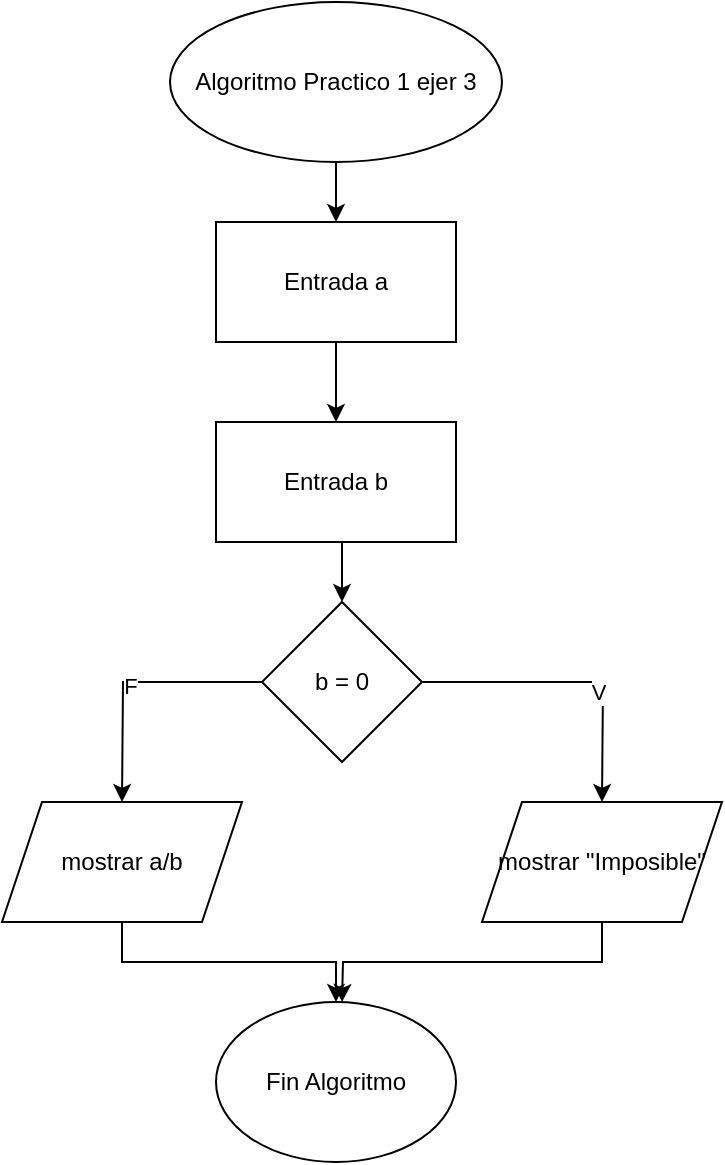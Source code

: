 <mxfile version="24.4.0" type="device">
  <diagram name="Página-1" id="d_R9mPCu8PAMIF7pXceL">
    <mxGraphModel dx="1290" dy="653" grid="1" gridSize="10" guides="1" tooltips="1" connect="1" arrows="1" fold="1" page="1" pageScale="1" pageWidth="827" pageHeight="1169" math="0" shadow="0">
      <root>
        <mxCell id="0" />
        <mxCell id="1" parent="0" />
        <mxCell id="oobXcHodmCjkmygFAjVf-5" style="edgeStyle=orthogonalEdgeStyle;rounded=0;orthogonalLoop=1;jettySize=auto;html=1;exitX=0.5;exitY=1;exitDx=0;exitDy=0;entryX=0.5;entryY=0;entryDx=0;entryDy=0;" edge="1" parent="1" source="oobXcHodmCjkmygFAjVf-1" target="oobXcHodmCjkmygFAjVf-3">
          <mxGeometry relative="1" as="geometry" />
        </mxCell>
        <mxCell id="oobXcHodmCjkmygFAjVf-1" value="Algoritmo Practico 1 ejer 3" style="ellipse;whiteSpace=wrap;html=1;" vertex="1" parent="1">
          <mxGeometry x="354" y="30" width="166" height="80" as="geometry" />
        </mxCell>
        <mxCell id="oobXcHodmCjkmygFAjVf-7" style="edgeStyle=orthogonalEdgeStyle;rounded=0;orthogonalLoop=1;jettySize=auto;html=1;exitX=0.5;exitY=1;exitDx=0;exitDy=0;entryX=0.5;entryY=0;entryDx=0;entryDy=0;" edge="1" parent="1" source="oobXcHodmCjkmygFAjVf-2" target="oobXcHodmCjkmygFAjVf-4">
          <mxGeometry relative="1" as="geometry" />
        </mxCell>
        <mxCell id="oobXcHodmCjkmygFAjVf-2" value="Entrada b" style="rounded=0;whiteSpace=wrap;html=1;" vertex="1" parent="1">
          <mxGeometry x="377" y="240" width="120" height="60" as="geometry" />
        </mxCell>
        <mxCell id="oobXcHodmCjkmygFAjVf-6" style="edgeStyle=orthogonalEdgeStyle;rounded=0;orthogonalLoop=1;jettySize=auto;html=1;exitX=0.5;exitY=1;exitDx=0;exitDy=0;entryX=0.5;entryY=0;entryDx=0;entryDy=0;" edge="1" parent="1" source="oobXcHodmCjkmygFAjVf-3" target="oobXcHodmCjkmygFAjVf-2">
          <mxGeometry relative="1" as="geometry" />
        </mxCell>
        <mxCell id="oobXcHodmCjkmygFAjVf-3" value="Entrada a" style="rounded=0;whiteSpace=wrap;html=1;" vertex="1" parent="1">
          <mxGeometry x="377" y="140" width="120" height="60" as="geometry" />
        </mxCell>
        <mxCell id="oobXcHodmCjkmygFAjVf-8" style="edgeStyle=orthogonalEdgeStyle;rounded=0;orthogonalLoop=1;jettySize=auto;html=1;exitX=1;exitY=0.5;exitDx=0;exitDy=0;" edge="1" parent="1" source="oobXcHodmCjkmygFAjVf-4">
          <mxGeometry relative="1" as="geometry">
            <mxPoint x="570" y="430" as="targetPoint" />
          </mxGeometry>
        </mxCell>
        <mxCell id="oobXcHodmCjkmygFAjVf-10" value="V" style="edgeLabel;html=1;align=center;verticalAlign=middle;resizable=0;points=[];" vertex="1" connectable="0" parent="oobXcHodmCjkmygFAjVf-8">
          <mxGeometry x="0.269" y="-3" relative="1" as="geometry">
            <mxPoint as="offset" />
          </mxGeometry>
        </mxCell>
        <mxCell id="oobXcHodmCjkmygFAjVf-9" style="edgeStyle=orthogonalEdgeStyle;rounded=0;orthogonalLoop=1;jettySize=auto;html=1;exitX=0;exitY=0.5;exitDx=0;exitDy=0;" edge="1" parent="1" source="oobXcHodmCjkmygFAjVf-4">
          <mxGeometry relative="1" as="geometry">
            <mxPoint x="330" y="430" as="targetPoint" />
          </mxGeometry>
        </mxCell>
        <mxCell id="oobXcHodmCjkmygFAjVf-11" value="F" style="edgeLabel;html=1;align=center;verticalAlign=middle;resizable=0;points=[];" vertex="1" connectable="0" parent="oobXcHodmCjkmygFAjVf-9">
          <mxGeometry x="0.022" y="2" relative="1" as="geometry">
            <mxPoint as="offset" />
          </mxGeometry>
        </mxCell>
        <mxCell id="oobXcHodmCjkmygFAjVf-4" value="b = 0" style="rhombus;whiteSpace=wrap;html=1;" vertex="1" parent="1">
          <mxGeometry x="400" y="330" width="80" height="80" as="geometry" />
        </mxCell>
        <mxCell id="oobXcHodmCjkmygFAjVf-17" style="edgeStyle=orthogonalEdgeStyle;rounded=0;orthogonalLoop=1;jettySize=auto;html=1;exitX=0.5;exitY=1;exitDx=0;exitDy=0;" edge="1" parent="1" source="oobXcHodmCjkmygFAjVf-12">
          <mxGeometry relative="1" as="geometry">
            <mxPoint x="440" y="530" as="targetPoint" />
          </mxGeometry>
        </mxCell>
        <mxCell id="oobXcHodmCjkmygFAjVf-12" value="mostrar &quot;Imposible&quot;" style="shape=parallelogram;perimeter=parallelogramPerimeter;whiteSpace=wrap;html=1;fixedSize=1;" vertex="1" parent="1">
          <mxGeometry x="510" y="430" width="120" height="60" as="geometry" />
        </mxCell>
        <mxCell id="oobXcHodmCjkmygFAjVf-16" style="edgeStyle=orthogonalEdgeStyle;rounded=0;orthogonalLoop=1;jettySize=auto;html=1;exitX=0.5;exitY=1;exitDx=0;exitDy=0;entryX=0.5;entryY=0;entryDx=0;entryDy=0;" edge="1" parent="1" source="oobXcHodmCjkmygFAjVf-13" target="oobXcHodmCjkmygFAjVf-15">
          <mxGeometry relative="1" as="geometry" />
        </mxCell>
        <mxCell id="oobXcHodmCjkmygFAjVf-13" value="mostrar a/b" style="shape=parallelogram;perimeter=parallelogramPerimeter;whiteSpace=wrap;html=1;fixedSize=1;" vertex="1" parent="1">
          <mxGeometry x="270" y="430" width="120" height="60" as="geometry" />
        </mxCell>
        <mxCell id="oobXcHodmCjkmygFAjVf-15" value="Fin Algoritmo" style="ellipse;whiteSpace=wrap;html=1;" vertex="1" parent="1">
          <mxGeometry x="377" y="530" width="120" height="80" as="geometry" />
        </mxCell>
      </root>
    </mxGraphModel>
  </diagram>
</mxfile>
